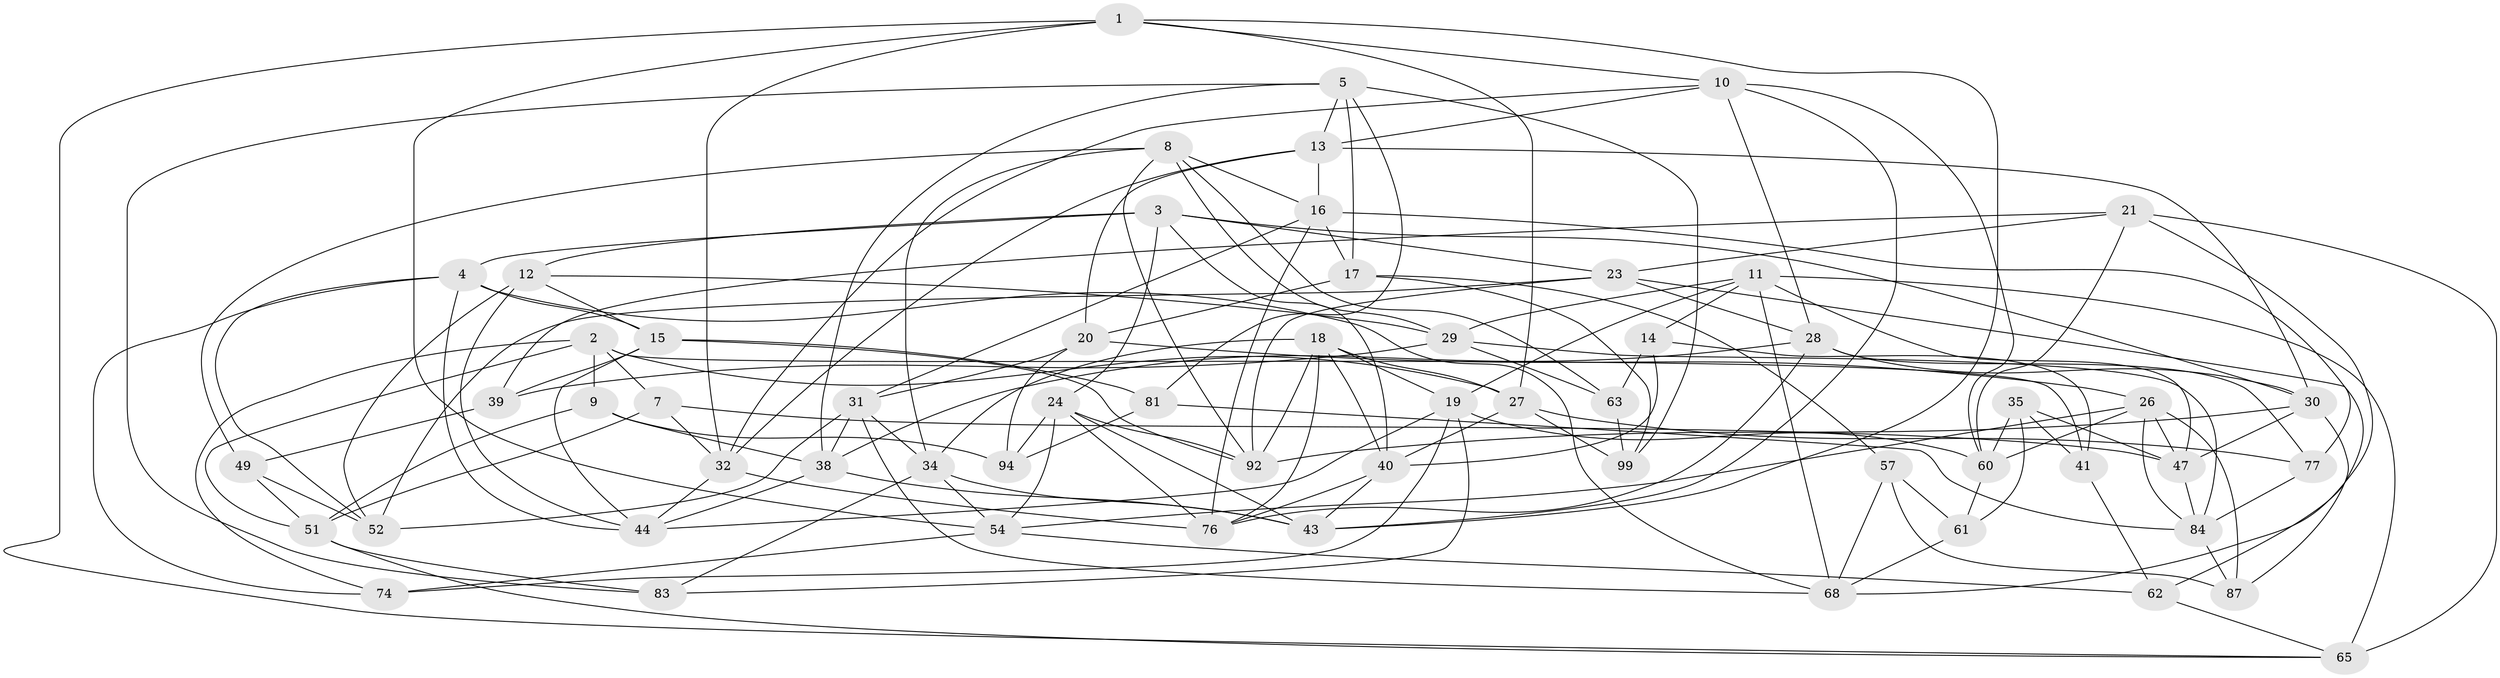 // original degree distribution, {4: 1.0}
// Generated by graph-tools (version 1.1) at 2025/11/02/21/25 10:11:16]
// undirected, 59 vertices, 156 edges
graph export_dot {
graph [start="1"]
  node [color=gray90,style=filled];
  1 [super="+25"];
  2 [super="+69"];
  3 [super="+6"];
  4 [super="+33"];
  5 [super="+55"];
  7;
  8 [super="+48"];
  9;
  10 [super="+22"];
  11 [super="+73"];
  12 [super="+53"];
  13 [super="+58"];
  14;
  15 [super="+95"];
  16 [super="+88"];
  17 [super="+79"];
  18 [super="+82"];
  19 [super="+37"];
  20 [super="+89"];
  21 [super="+86"];
  23 [super="+72"];
  24 [super="+42"];
  26 [super="+50"];
  27 [super="+56"];
  28 [super="+45"];
  29 [super="+36"];
  30 [super="+75"];
  31 [super="+78"];
  32 [super="+46"];
  34 [super="+64"];
  35;
  38 [super="+59"];
  39;
  40 [super="+100"];
  41;
  43 [super="+98"];
  44 [super="+71"];
  47 [super="+80"];
  49;
  51 [super="+66"];
  52 [super="+70"];
  54 [super="+91"];
  57;
  60 [super="+97"];
  61;
  62;
  63;
  65 [super="+67"];
  68 [super="+90"];
  74;
  76 [super="+85"];
  77;
  81;
  83;
  84 [super="+93"];
  87;
  92 [super="+96"];
  94;
  99;
  1 -- 32;
  1 -- 27;
  1 -- 54;
  1 -- 65;
  1 -- 10;
  1 -- 43;
  2 -- 9;
  2 -- 7;
  2 -- 27;
  2 -- 41;
  2 -- 51;
  2 -- 74;
  3 -- 24;
  3 -- 4;
  3 -- 30;
  3 -- 12;
  3 -- 40;
  3 -- 23;
  4 -- 68;
  4 -- 44;
  4 -- 74;
  4 -- 52;
  4 -- 15;
  5 -- 81;
  5 -- 83;
  5 -- 99;
  5 -- 13;
  5 -- 38;
  5 -- 17;
  7 -- 47;
  7 -- 51;
  7 -- 32;
  8 -- 29;
  8 -- 49;
  8 -- 16;
  8 -- 63;
  8 -- 34;
  8 -- 92;
  9 -- 51;
  9 -- 38;
  9 -- 94;
  10 -- 13;
  10 -- 43;
  10 -- 32;
  10 -- 60;
  10 -- 28;
  11 -- 29;
  11 -- 68;
  11 -- 14;
  11 -- 47;
  11 -- 19;
  11 -- 65;
  12 -- 29;
  12 -- 52 [weight=2];
  12 -- 15;
  12 -- 44;
  13 -- 32;
  13 -- 20;
  13 -- 16;
  13 -- 30;
  14 -- 41;
  14 -- 63;
  14 -- 40;
  15 -- 81;
  15 -- 39;
  15 -- 44;
  15 -- 92;
  16 -- 31;
  16 -- 76;
  16 -- 77;
  16 -- 17;
  17 -- 57;
  17 -- 99;
  17 -- 20 [weight=2];
  18 -- 40;
  18 -- 34;
  18 -- 27;
  18 -- 19;
  18 -- 76;
  18 -- 92;
  19 -- 83;
  19 -- 60;
  19 -- 74;
  19 -- 44;
  20 -- 26;
  20 -- 94;
  20 -- 31;
  21 -- 65 [weight=2];
  21 -- 23;
  21 -- 39;
  21 -- 68;
  21 -- 60;
  23 -- 52;
  23 -- 28;
  23 -- 92;
  23 -- 62;
  24 -- 92;
  24 -- 94;
  24 -- 43;
  24 -- 76;
  24 -- 54;
  26 -- 87;
  26 -- 60;
  26 -- 84;
  26 -- 54;
  26 -- 47;
  27 -- 77;
  27 -- 40;
  27 -- 99;
  28 -- 77;
  28 -- 38;
  28 -- 76;
  28 -- 30;
  29 -- 84;
  29 -- 63;
  29 -- 39;
  30 -- 87;
  30 -- 92;
  30 -- 47;
  31 -- 34;
  31 -- 38;
  31 -- 68;
  31 -- 52;
  32 -- 44;
  32 -- 76;
  34 -- 54;
  34 -- 83;
  34 -- 43;
  35 -- 60;
  35 -- 61;
  35 -- 41;
  35 -- 47;
  38 -- 43;
  38 -- 44;
  39 -- 49;
  40 -- 43;
  40 -- 76;
  41 -- 62;
  47 -- 84;
  49 -- 52;
  49 -- 51;
  51 -- 83;
  51 -- 65;
  54 -- 62;
  54 -- 74;
  57 -- 87;
  57 -- 61;
  57 -- 68;
  60 -- 61;
  61 -- 68;
  62 -- 65;
  63 -- 99;
  77 -- 84;
  81 -- 94;
  81 -- 84;
  84 -- 87;
}
